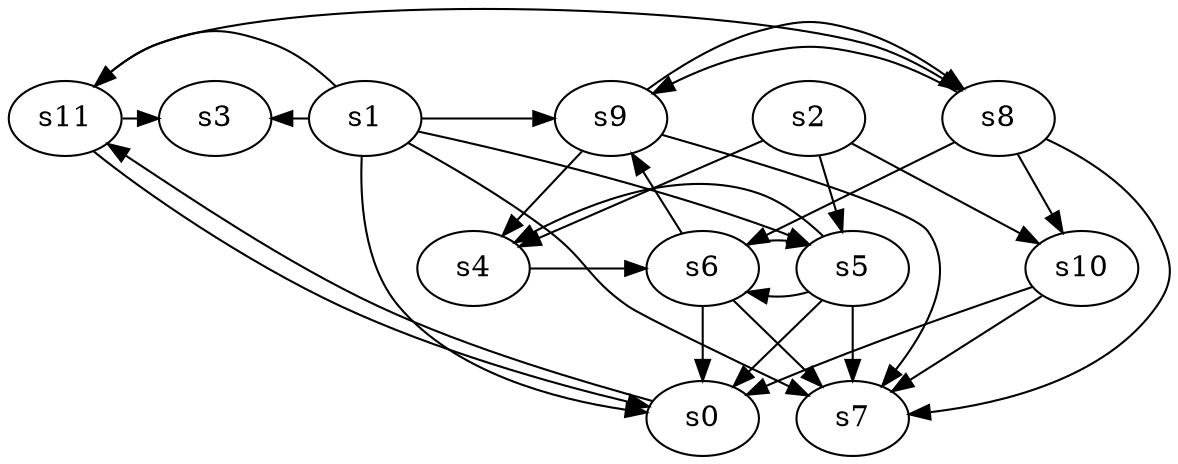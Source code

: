 digraph game_0740_complex_12 {
    s0 [name="s0", player=1];
    s1 [name="s1", player=0];
    s2 [name="s2", player=1, target=1];
    s3 [name="s3", player=1];
    s4 [name="s4", player=1];
    s5 [name="s5", player=1];
    s6 [name="s6", player=1];
    s7 [name="s7", player=0];
    s8 [name="s8", player=0, target=1];
    s9 [name="s9", player=1, target=1];
    s10 [name="s10", player=0, target=1];
    s11 [name="s11", player=1];

    s0 -> s11 [constraint="time % 5 == 0 || time % 2 == 1"];
    s1 -> s0 [constraint="time % 2 == 1"];
    s1 -> s3 [constraint="time % 3 == 2"];
    s1 -> s5 [constraint="time % 4 == 1 || time % 5 == 4"];
    s1 -> s7 [constraint="time % 4 == 3 && time % 5 == 2"];
    s1 -> s9 [constraint="time % 2 == 1 || time % 2 == 1"];
    s1 -> s11 [constraint="!(time % 3 == 2)"];
    s2 -> s4;
    s2 -> s5;
    s2 -> s10 [constraint="time % 4 == 1 && time % 3 == 0"];
    s4 -> s6 [constraint="time % 3 == 0 && time % 5 == 2"];
    s5 -> s0 [constraint="time % 3 == 0"];
    s5 -> s4 [constraint="!(time % 3 == 0)"];
    s5 -> s6 [constraint="time == 6 || time == 10 || time == 19"];
    s5 -> s7;
    s6 -> s0;
    s6 -> s5 [constraint="!(time % 6 == 2)"];
    s6 -> s7;
    s6 -> s9 [constraint="time % 4 == 2 && time % 4 == 3"];
    s8 -> s6 [constraint="!(time % 6 == 4)"];
    s8 -> s7 [constraint="time == 2 || time == 8"];
    s8 -> s9 [constraint="time % 4 == 1 && time % 3 == 1"];
    s8 -> s10 [constraint="time % 3 == 2 && time % 3 == 1"];
    s9 -> s4 [constraint="!(time % 5 == 2)"];
    s9 -> s7 [constraint="time % 4 == 2 && time % 4 == 1"];
    s9 -> s8 [constraint="time % 7 == 5"];
    s10 -> s0 [constraint="time % 7 == 1"];
    s10 -> s7;
    s11 -> s0 [constraint="time % 7 == 4"];
    s11 -> s3 [constraint="time % 6 == 1"];
    s11 -> s8 [constraint="time % 4 == 3 || time % 3 == 1"];
}
